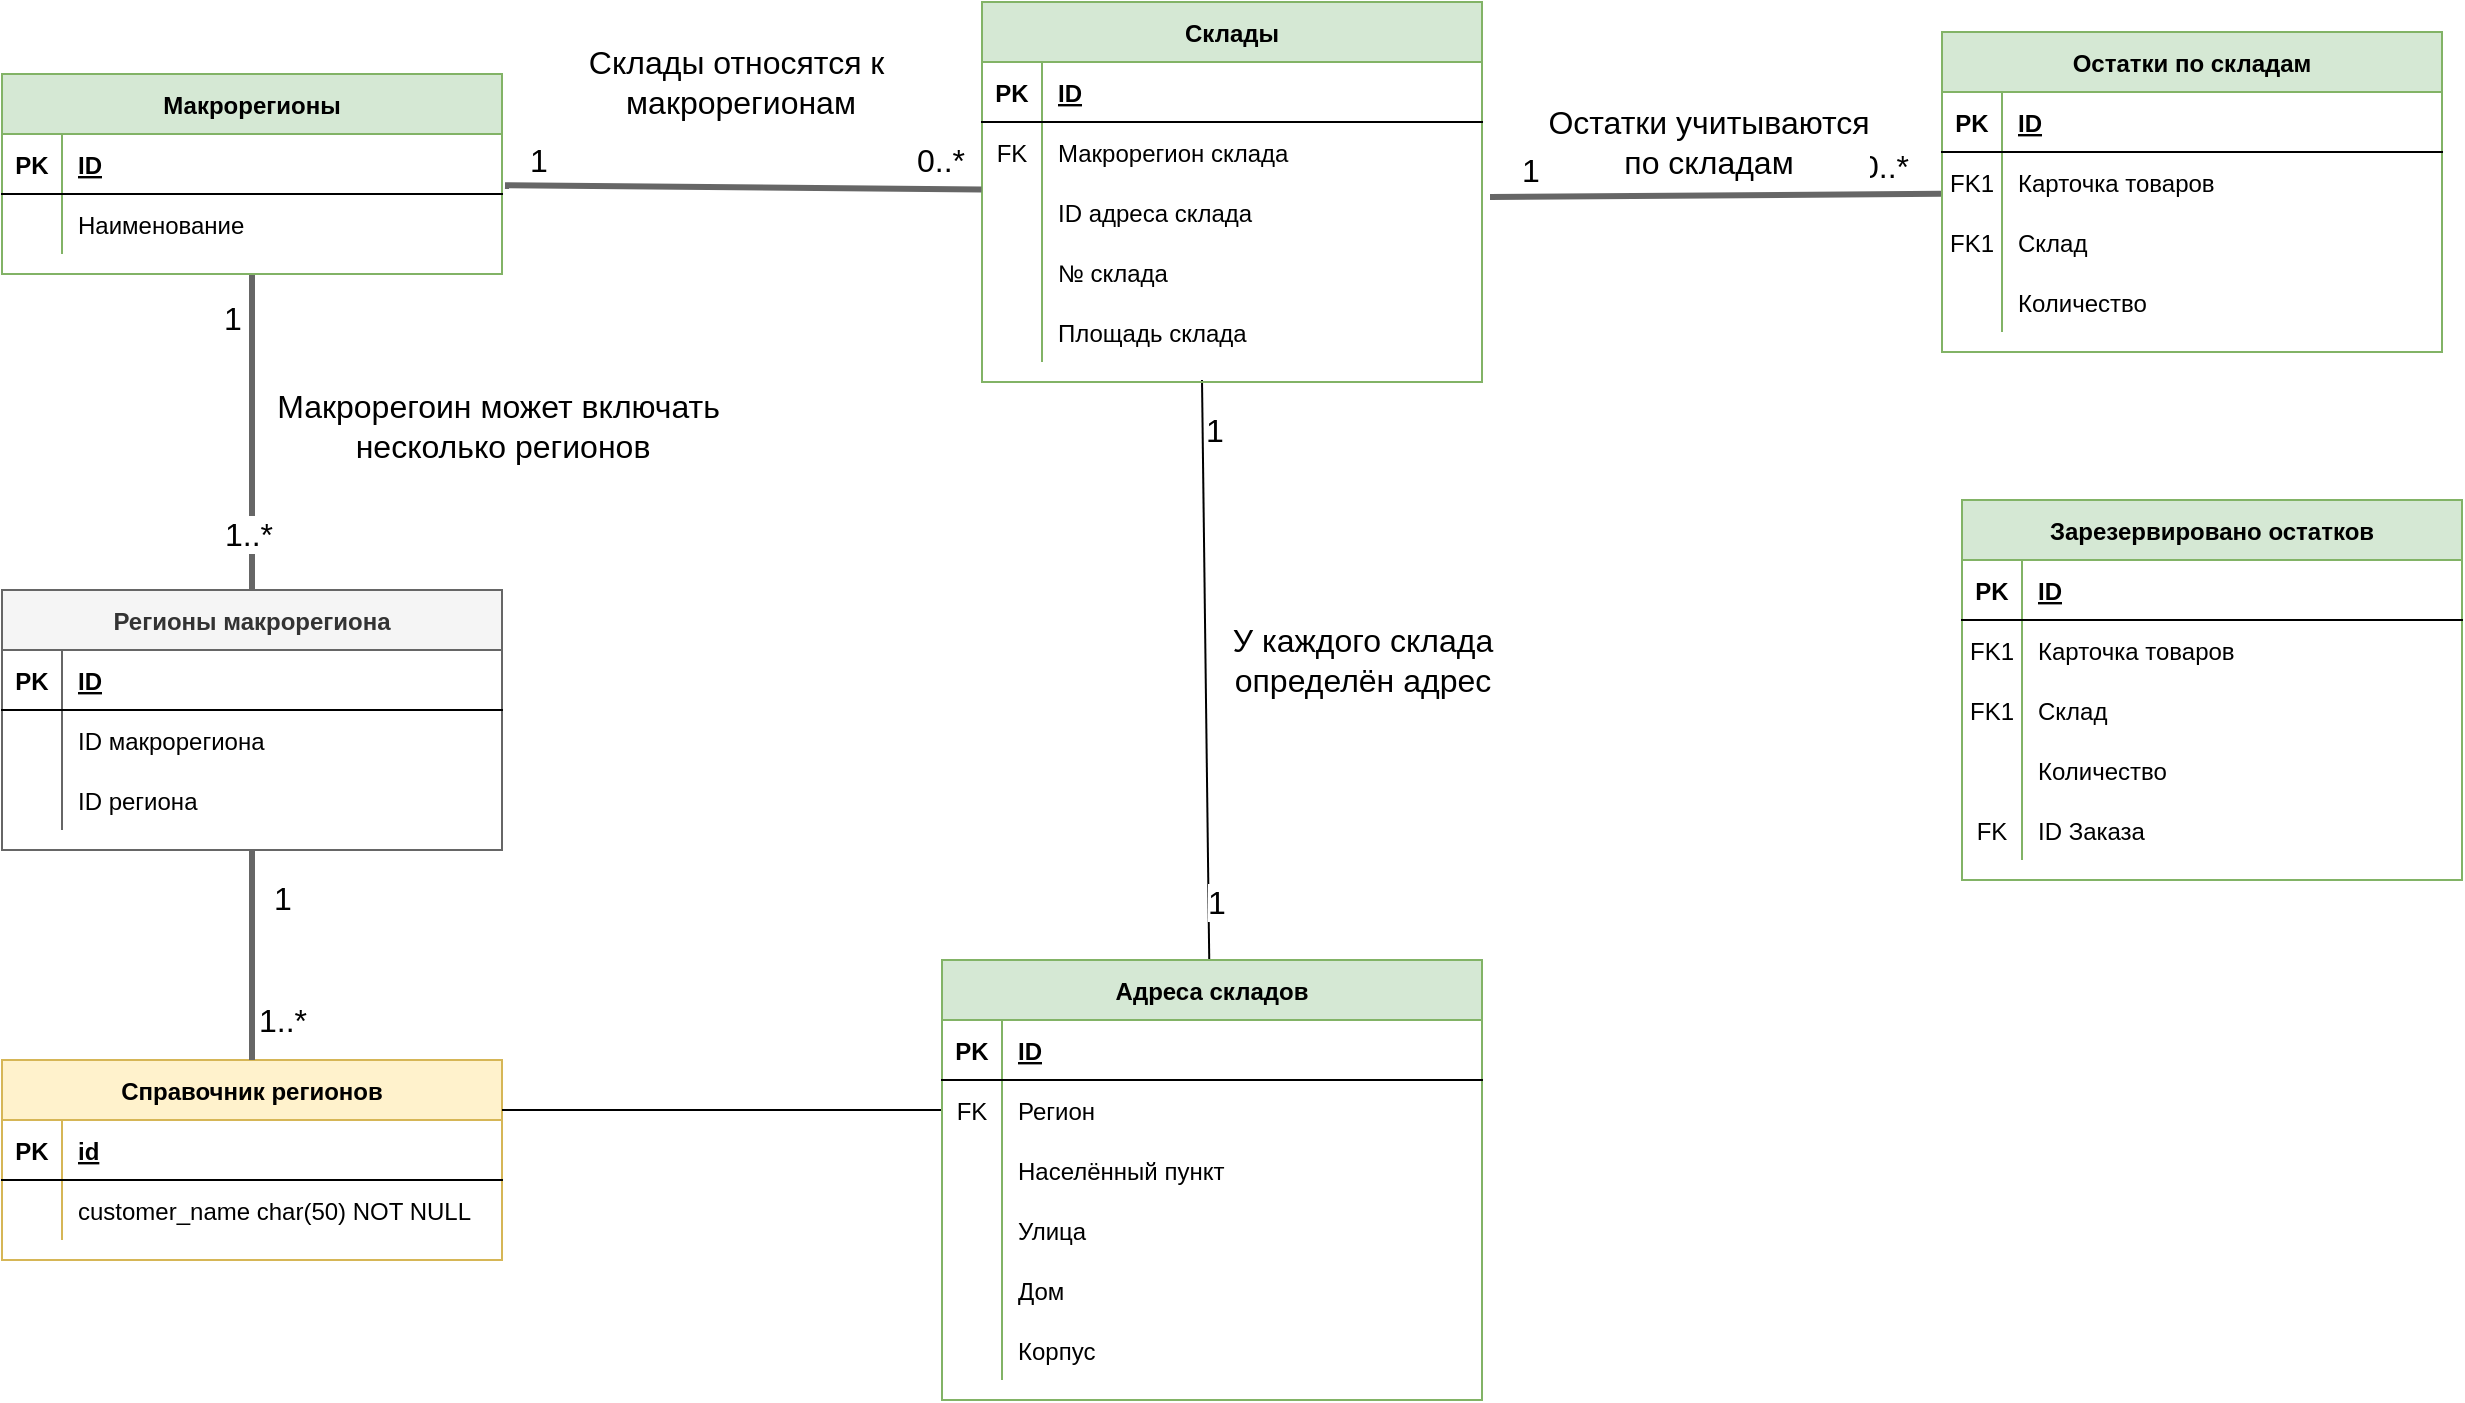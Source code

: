 <mxfile version="21.6.9" type="github">
  <diagram id="R2lEEEUBdFMjLlhIrx00" name="Page-1">
    <mxGraphModel dx="2284" dy="790" grid="1" gridSize="10" guides="1" tooltips="1" connect="1" arrows="1" fold="1" page="1" pageScale="1" pageWidth="850" pageHeight="1100" math="0" shadow="0" extFonts="Permanent Marker^https://fonts.googleapis.com/css?family=Permanent+Marker">
      <root>
        <mxCell id="0" />
        <mxCell id="1" parent="0" />
        <mxCell id="7PT09a917l3es9DR2nwb-45" style="rounded=0;orthogonalLoop=1;jettySize=auto;html=1;entryX=1.016;entryY=0.251;entryDx=0;entryDy=0;entryPerimeter=0;fillColor=#f5f5f5;strokeColor=#666666;strokeWidth=3;endArrow=none;endFill=0;" parent="1" source="C-vyLk0tnHw3VtMMgP7b-13" target="7PT09a917l3es9DR2nwb-29" edge="1">
          <mxGeometry relative="1" as="geometry" />
        </mxCell>
        <mxCell id="7PT09a917l3es9DR2nwb-49" value="1" style="edgeLabel;html=1;align=center;verticalAlign=middle;resizable=0;points=[];fontSize=16;" parent="7PT09a917l3es9DR2nwb-45" vertex="1" connectable="0">
          <mxGeometry x="0.661" y="1" relative="1" as="geometry">
            <mxPoint x="-19" y="-15" as="offset" />
          </mxGeometry>
        </mxCell>
        <mxCell id="7PT09a917l3es9DR2nwb-53" value="0..*" style="edgeLabel;html=1;align=center;verticalAlign=middle;resizable=0;points=[];fontSize=16;" parent="7PT09a917l3es9DR2nwb-45" vertex="1" connectable="0">
          <mxGeometry x="-0.697" y="-5" relative="1" as="geometry">
            <mxPoint x="5" y="-9" as="offset" />
          </mxGeometry>
        </mxCell>
        <mxCell id="7PT09a917l3es9DR2nwb-61" value="Остатки учитываются &lt;br style=&quot;font-size: 16px;&quot;&gt;по складам" style="edgeLabel;html=1;align=center;verticalAlign=middle;resizable=0;points=[];fontSize=16;" parent="7PT09a917l3es9DR2nwb-45" vertex="1" connectable="0">
          <mxGeometry x="0.272" y="-2" relative="1" as="geometry">
            <mxPoint x="26" y="-25" as="offset" />
          </mxGeometry>
        </mxCell>
        <mxCell id="C-vyLk0tnHw3VtMMgP7b-13" value="Остатки по складам" style="shape=table;startSize=30;container=1;collapsible=1;childLayout=tableLayout;fixedRows=1;rowLines=0;fontStyle=1;align=center;resizeLast=1;fillColor=#d5e8d4;strokeColor=#82b366;" parent="1" vertex="1">
          <mxGeometry x="610" y="316" width="250" height="160" as="geometry" />
        </mxCell>
        <mxCell id="C-vyLk0tnHw3VtMMgP7b-14" value="" style="shape=partialRectangle;collapsible=0;dropTarget=0;pointerEvents=0;fillColor=none;points=[[0,0.5],[1,0.5]];portConstraint=eastwest;top=0;left=0;right=0;bottom=1;" parent="C-vyLk0tnHw3VtMMgP7b-13" vertex="1">
          <mxGeometry y="30" width="250" height="30" as="geometry" />
        </mxCell>
        <mxCell id="C-vyLk0tnHw3VtMMgP7b-15" value="PK" style="shape=partialRectangle;overflow=hidden;connectable=0;fillColor=none;top=0;left=0;bottom=0;right=0;fontStyle=1;" parent="C-vyLk0tnHw3VtMMgP7b-14" vertex="1">
          <mxGeometry width="30" height="30" as="geometry">
            <mxRectangle width="30" height="30" as="alternateBounds" />
          </mxGeometry>
        </mxCell>
        <mxCell id="C-vyLk0tnHw3VtMMgP7b-16" value="ID" style="shape=partialRectangle;overflow=hidden;connectable=0;fillColor=none;top=0;left=0;bottom=0;right=0;align=left;spacingLeft=6;fontStyle=5;" parent="C-vyLk0tnHw3VtMMgP7b-14" vertex="1">
          <mxGeometry x="30" width="220" height="30" as="geometry">
            <mxRectangle width="220" height="30" as="alternateBounds" />
          </mxGeometry>
        </mxCell>
        <mxCell id="7PT09a917l3es9DR2nwb-46" value="" style="shape=partialRectangle;collapsible=0;dropTarget=0;pointerEvents=0;fillColor=none;points=[[0,0.5],[1,0.5]];portConstraint=eastwest;top=0;left=0;right=0;bottom=0;" parent="C-vyLk0tnHw3VtMMgP7b-13" vertex="1">
          <mxGeometry y="60" width="250" height="30" as="geometry" />
        </mxCell>
        <mxCell id="7PT09a917l3es9DR2nwb-47" value="FK1" style="shape=partialRectangle;overflow=hidden;connectable=0;fillColor=none;top=0;left=0;bottom=0;right=0;" parent="7PT09a917l3es9DR2nwb-46" vertex="1">
          <mxGeometry width="30" height="30" as="geometry">
            <mxRectangle width="30" height="30" as="alternateBounds" />
          </mxGeometry>
        </mxCell>
        <mxCell id="7PT09a917l3es9DR2nwb-48" value="Карточка товаров" style="shape=partialRectangle;overflow=hidden;connectable=0;fillColor=none;top=0;left=0;bottom=0;right=0;align=left;spacingLeft=6;" parent="7PT09a917l3es9DR2nwb-46" vertex="1">
          <mxGeometry x="30" width="220" height="30" as="geometry">
            <mxRectangle width="220" height="30" as="alternateBounds" />
          </mxGeometry>
        </mxCell>
        <mxCell id="C-vyLk0tnHw3VtMMgP7b-17" value="" style="shape=partialRectangle;collapsible=0;dropTarget=0;pointerEvents=0;fillColor=none;points=[[0,0.5],[1,0.5]];portConstraint=eastwest;top=0;left=0;right=0;bottom=0;" parent="C-vyLk0tnHw3VtMMgP7b-13" vertex="1">
          <mxGeometry y="90" width="250" height="30" as="geometry" />
        </mxCell>
        <mxCell id="C-vyLk0tnHw3VtMMgP7b-18" value="FK1" style="shape=partialRectangle;overflow=hidden;connectable=0;fillColor=none;top=0;left=0;bottom=0;right=0;" parent="C-vyLk0tnHw3VtMMgP7b-17" vertex="1">
          <mxGeometry width="30" height="30" as="geometry">
            <mxRectangle width="30" height="30" as="alternateBounds" />
          </mxGeometry>
        </mxCell>
        <mxCell id="C-vyLk0tnHw3VtMMgP7b-19" value="Склад" style="shape=partialRectangle;overflow=hidden;connectable=0;fillColor=none;top=0;left=0;bottom=0;right=0;align=left;spacingLeft=6;" parent="C-vyLk0tnHw3VtMMgP7b-17" vertex="1">
          <mxGeometry x="30" width="220" height="30" as="geometry">
            <mxRectangle width="220" height="30" as="alternateBounds" />
          </mxGeometry>
        </mxCell>
        <mxCell id="7PT09a917l3es9DR2nwb-22" value="" style="shape=partialRectangle;collapsible=0;dropTarget=0;pointerEvents=0;fillColor=none;points=[[0,0.5],[1,0.5]];portConstraint=eastwest;top=0;left=0;right=0;bottom=0;" parent="C-vyLk0tnHw3VtMMgP7b-13" vertex="1">
          <mxGeometry y="120" width="250" height="30" as="geometry" />
        </mxCell>
        <mxCell id="7PT09a917l3es9DR2nwb-23" value="" style="shape=partialRectangle;overflow=hidden;connectable=0;fillColor=none;top=0;left=0;bottom=0;right=0;" parent="7PT09a917l3es9DR2nwb-22" vertex="1">
          <mxGeometry width="30" height="30" as="geometry">
            <mxRectangle width="30" height="30" as="alternateBounds" />
          </mxGeometry>
        </mxCell>
        <mxCell id="7PT09a917l3es9DR2nwb-24" value="Количество" style="shape=partialRectangle;overflow=hidden;connectable=0;fillColor=none;top=0;left=0;bottom=0;right=0;align=left;spacingLeft=6;" parent="7PT09a917l3es9DR2nwb-22" vertex="1">
          <mxGeometry x="30" width="220" height="30" as="geometry">
            <mxRectangle width="220" height="30" as="alternateBounds" />
          </mxGeometry>
        </mxCell>
        <mxCell id="7PT09a917l3es9DR2nwb-60" style="rounded=0;orthogonalLoop=1;jettySize=auto;html=1;entryX=0.5;entryY=0;entryDx=0;entryDy=0;fillColor=#f5f5f5;strokeColor=#666666;strokeWidth=3;endArrow=none;endFill=0;" parent="1" source="7PT09a917l3es9DR2nwb-1" target="7PT09a917l3es9DR2nwb-15" edge="1">
          <mxGeometry relative="1" as="geometry" />
        </mxCell>
        <mxCell id="7PT09a917l3es9DR2nwb-64" value="1..*" style="edgeLabel;html=1;align=center;verticalAlign=middle;resizable=0;points=[];fontSize=16;" parent="7PT09a917l3es9DR2nwb-60" vertex="1" connectable="0">
          <mxGeometry x="0.831" y="-2" relative="1" as="geometry">
            <mxPoint y="-15" as="offset" />
          </mxGeometry>
        </mxCell>
        <mxCell id="7PT09a917l3es9DR2nwb-65" value="Макрорегоин может включать&amp;nbsp;&lt;br style=&quot;font-size: 16px;&quot;&gt;несколько регионов" style="edgeLabel;html=1;align=center;verticalAlign=middle;resizable=0;points=[];fontSize=16;" parent="7PT09a917l3es9DR2nwb-60" vertex="1" connectable="0">
          <mxGeometry x="0.105" y="-4" relative="1" as="geometry">
            <mxPoint x="129" y="-12" as="offset" />
          </mxGeometry>
        </mxCell>
        <mxCell id="7PT09a917l3es9DR2nwb-66" value="1" style="edgeLabel;html=1;align=center;verticalAlign=middle;resizable=0;points=[];fontSize=16;" parent="7PT09a917l3es9DR2nwb-60" vertex="1" connectable="0">
          <mxGeometry x="-0.693" y="1" relative="1" as="geometry">
            <mxPoint x="-11" y="-3" as="offset" />
          </mxGeometry>
        </mxCell>
        <mxCell id="7PT09a917l3es9DR2nwb-1" value="Макрорегионы" style="shape=table;startSize=30;container=1;collapsible=1;childLayout=tableLayout;fixedRows=1;rowLines=0;fontStyle=1;align=center;resizeLast=1;fillColor=#d5e8d4;strokeColor=#82b366;" parent="1" vertex="1">
          <mxGeometry x="-360" y="337" width="250" height="100" as="geometry" />
        </mxCell>
        <mxCell id="7PT09a917l3es9DR2nwb-2" value="" style="shape=partialRectangle;collapsible=0;dropTarget=0;pointerEvents=0;fillColor=none;points=[[0,0.5],[1,0.5]];portConstraint=eastwest;top=0;left=0;right=0;bottom=1;" parent="7PT09a917l3es9DR2nwb-1" vertex="1">
          <mxGeometry y="30" width="250" height="30" as="geometry" />
        </mxCell>
        <mxCell id="7PT09a917l3es9DR2nwb-3" value="PK" style="shape=partialRectangle;overflow=hidden;connectable=0;fillColor=none;top=0;left=0;bottom=0;right=0;fontStyle=1;" parent="7PT09a917l3es9DR2nwb-2" vertex="1">
          <mxGeometry width="30" height="30" as="geometry">
            <mxRectangle width="30" height="30" as="alternateBounds" />
          </mxGeometry>
        </mxCell>
        <mxCell id="7PT09a917l3es9DR2nwb-4" value="ID" style="shape=partialRectangle;overflow=hidden;connectable=0;fillColor=none;top=0;left=0;bottom=0;right=0;align=left;spacingLeft=6;fontStyle=5;" parent="7PT09a917l3es9DR2nwb-2" vertex="1">
          <mxGeometry x="30" width="220" height="30" as="geometry">
            <mxRectangle width="220" height="30" as="alternateBounds" />
          </mxGeometry>
        </mxCell>
        <mxCell id="7PT09a917l3es9DR2nwb-5" value="" style="shape=partialRectangle;collapsible=0;dropTarget=0;pointerEvents=0;fillColor=none;points=[[0,0.5],[1,0.5]];portConstraint=eastwest;top=0;left=0;right=0;bottom=0;" parent="7PT09a917l3es9DR2nwb-1" vertex="1">
          <mxGeometry y="60" width="250" height="30" as="geometry" />
        </mxCell>
        <mxCell id="7PT09a917l3es9DR2nwb-6" value="" style="shape=partialRectangle;overflow=hidden;connectable=0;fillColor=none;top=0;left=0;bottom=0;right=0;" parent="7PT09a917l3es9DR2nwb-5" vertex="1">
          <mxGeometry width="30" height="30" as="geometry">
            <mxRectangle width="30" height="30" as="alternateBounds" />
          </mxGeometry>
        </mxCell>
        <mxCell id="7PT09a917l3es9DR2nwb-7" value="Наименование" style="shape=partialRectangle;overflow=hidden;connectable=0;fillColor=none;top=0;left=0;bottom=0;right=0;align=left;spacingLeft=6;" parent="7PT09a917l3es9DR2nwb-5" vertex="1">
          <mxGeometry x="30" width="220" height="30" as="geometry">
            <mxRectangle width="220" height="30" as="alternateBounds" />
          </mxGeometry>
        </mxCell>
        <mxCell id="7PT09a917l3es9DR2nwb-8" value="Справочник регионов" style="shape=table;startSize=30;container=1;collapsible=1;childLayout=tableLayout;fixedRows=1;rowLines=0;fontStyle=1;align=center;resizeLast=1;fillColor=#fff2cc;strokeColor=#d6b656;" parent="1" vertex="1">
          <mxGeometry x="-360" y="830" width="250" height="100" as="geometry" />
        </mxCell>
        <mxCell id="7PT09a917l3es9DR2nwb-9" value="" style="shape=partialRectangle;collapsible=0;dropTarget=0;pointerEvents=0;fillColor=none;points=[[0,0.5],[1,0.5]];portConstraint=eastwest;top=0;left=0;right=0;bottom=1;" parent="7PT09a917l3es9DR2nwb-8" vertex="1">
          <mxGeometry y="30" width="250" height="30" as="geometry" />
        </mxCell>
        <mxCell id="7PT09a917l3es9DR2nwb-10" value="PK" style="shape=partialRectangle;overflow=hidden;connectable=0;fillColor=none;top=0;left=0;bottom=0;right=0;fontStyle=1;" parent="7PT09a917l3es9DR2nwb-9" vertex="1">
          <mxGeometry width="30" height="30" as="geometry">
            <mxRectangle width="30" height="30" as="alternateBounds" />
          </mxGeometry>
        </mxCell>
        <mxCell id="7PT09a917l3es9DR2nwb-11" value="id" style="shape=partialRectangle;overflow=hidden;connectable=0;fillColor=none;top=0;left=0;bottom=0;right=0;align=left;spacingLeft=6;fontStyle=5;" parent="7PT09a917l3es9DR2nwb-9" vertex="1">
          <mxGeometry x="30" width="220" height="30" as="geometry">
            <mxRectangle width="220" height="30" as="alternateBounds" />
          </mxGeometry>
        </mxCell>
        <mxCell id="7PT09a917l3es9DR2nwb-12" value="" style="shape=partialRectangle;collapsible=0;dropTarget=0;pointerEvents=0;fillColor=none;points=[[0,0.5],[1,0.5]];portConstraint=eastwest;top=0;left=0;right=0;bottom=0;" parent="7PT09a917l3es9DR2nwb-8" vertex="1">
          <mxGeometry y="60" width="250" height="30" as="geometry" />
        </mxCell>
        <mxCell id="7PT09a917l3es9DR2nwb-13" value="" style="shape=partialRectangle;overflow=hidden;connectable=0;fillColor=none;top=0;left=0;bottom=0;right=0;" parent="7PT09a917l3es9DR2nwb-12" vertex="1">
          <mxGeometry width="30" height="30" as="geometry">
            <mxRectangle width="30" height="30" as="alternateBounds" />
          </mxGeometry>
        </mxCell>
        <mxCell id="7PT09a917l3es9DR2nwb-14" value="customer_name char(50) NOT NULL" style="shape=partialRectangle;overflow=hidden;connectable=0;fillColor=none;top=0;left=0;bottom=0;right=0;align=left;spacingLeft=6;" parent="7PT09a917l3es9DR2nwb-12" vertex="1">
          <mxGeometry x="30" width="220" height="30" as="geometry">
            <mxRectangle width="220" height="30" as="alternateBounds" />
          </mxGeometry>
        </mxCell>
        <mxCell id="7PT09a917l3es9DR2nwb-57" style="edgeStyle=orthogonalEdgeStyle;rounded=0;orthogonalLoop=1;jettySize=auto;html=1;endArrow=none;endFill=0;fillColor=#f5f5f5;strokeColor=#666666;strokeWidth=3;" parent="1" source="7PT09a917l3es9DR2nwb-15" target="7PT09a917l3es9DR2nwb-8" edge="1">
          <mxGeometry relative="1" as="geometry" />
        </mxCell>
        <mxCell id="7PT09a917l3es9DR2nwb-58" value="1" style="edgeLabel;html=1;align=center;verticalAlign=middle;resizable=0;points=[];fontSize=16;" parent="7PT09a917l3es9DR2nwb-57" vertex="1" connectable="0">
          <mxGeometry x="-0.611" y="-1" relative="1" as="geometry">
            <mxPoint x="16" y="3" as="offset" />
          </mxGeometry>
        </mxCell>
        <mxCell id="7PT09a917l3es9DR2nwb-59" value="1..*" style="edgeLabel;html=1;align=center;verticalAlign=middle;resizable=0;points=[];fontSize=16;" parent="7PT09a917l3es9DR2nwb-57" vertex="1" connectable="0">
          <mxGeometry x="0.499" y="-1" relative="1" as="geometry">
            <mxPoint x="16" y="6" as="offset" />
          </mxGeometry>
        </mxCell>
        <mxCell id="7PT09a917l3es9DR2nwb-15" value="Регионы макрорегиона" style="shape=table;startSize=30;container=1;collapsible=1;childLayout=tableLayout;fixedRows=1;rowLines=0;fontStyle=1;align=center;resizeLast=1;fillColor=#f5f5f5;strokeColor=#666666;fontColor=#333333;" parent="1" vertex="1">
          <mxGeometry x="-360" y="595" width="250" height="130" as="geometry" />
        </mxCell>
        <mxCell id="7PT09a917l3es9DR2nwb-16" value="" style="shape=partialRectangle;collapsible=0;dropTarget=0;pointerEvents=0;fillColor=none;points=[[0,0.5],[1,0.5]];portConstraint=eastwest;top=0;left=0;right=0;bottom=1;" parent="7PT09a917l3es9DR2nwb-15" vertex="1">
          <mxGeometry y="30" width="250" height="30" as="geometry" />
        </mxCell>
        <mxCell id="7PT09a917l3es9DR2nwb-17" value="PK" style="shape=partialRectangle;overflow=hidden;connectable=0;fillColor=none;top=0;left=0;bottom=0;right=0;fontStyle=1;" parent="7PT09a917l3es9DR2nwb-16" vertex="1">
          <mxGeometry width="30" height="30" as="geometry">
            <mxRectangle width="30" height="30" as="alternateBounds" />
          </mxGeometry>
        </mxCell>
        <mxCell id="7PT09a917l3es9DR2nwb-18" value="ID" style="shape=partialRectangle;overflow=hidden;connectable=0;fillColor=none;top=0;left=0;bottom=0;right=0;align=left;spacingLeft=6;fontStyle=5;" parent="7PT09a917l3es9DR2nwb-16" vertex="1">
          <mxGeometry x="30" width="220" height="30" as="geometry">
            <mxRectangle width="220" height="30" as="alternateBounds" />
          </mxGeometry>
        </mxCell>
        <mxCell id="7PT09a917l3es9DR2nwb-19" value="" style="shape=partialRectangle;collapsible=0;dropTarget=0;pointerEvents=0;fillColor=none;points=[[0,0.5],[1,0.5]];portConstraint=eastwest;top=0;left=0;right=0;bottom=0;" parent="7PT09a917l3es9DR2nwb-15" vertex="1">
          <mxGeometry y="60" width="250" height="30" as="geometry" />
        </mxCell>
        <mxCell id="7PT09a917l3es9DR2nwb-20" value="" style="shape=partialRectangle;overflow=hidden;connectable=0;fillColor=none;top=0;left=0;bottom=0;right=0;" parent="7PT09a917l3es9DR2nwb-19" vertex="1">
          <mxGeometry width="30" height="30" as="geometry">
            <mxRectangle width="30" height="30" as="alternateBounds" />
          </mxGeometry>
        </mxCell>
        <mxCell id="7PT09a917l3es9DR2nwb-21" value="ID макрорегиона" style="shape=partialRectangle;overflow=hidden;connectable=0;fillColor=none;top=0;left=0;bottom=0;right=0;align=left;spacingLeft=6;" parent="7PT09a917l3es9DR2nwb-19" vertex="1">
          <mxGeometry x="30" width="220" height="30" as="geometry">
            <mxRectangle width="220" height="30" as="alternateBounds" />
          </mxGeometry>
        </mxCell>
        <mxCell id="7PT09a917l3es9DR2nwb-54" value="" style="shape=partialRectangle;collapsible=0;dropTarget=0;pointerEvents=0;fillColor=none;points=[[0,0.5],[1,0.5]];portConstraint=eastwest;top=0;left=0;right=0;bottom=0;" parent="7PT09a917l3es9DR2nwb-15" vertex="1">
          <mxGeometry y="90" width="250" height="30" as="geometry" />
        </mxCell>
        <mxCell id="7PT09a917l3es9DR2nwb-55" value="" style="shape=partialRectangle;overflow=hidden;connectable=0;fillColor=none;top=0;left=0;bottom=0;right=0;" parent="7PT09a917l3es9DR2nwb-54" vertex="1">
          <mxGeometry width="30" height="30" as="geometry">
            <mxRectangle width="30" height="30" as="alternateBounds" />
          </mxGeometry>
        </mxCell>
        <mxCell id="7PT09a917l3es9DR2nwb-56" value="ID региона" style="shape=partialRectangle;overflow=hidden;connectable=0;fillColor=none;top=0;left=0;bottom=0;right=0;align=left;spacingLeft=6;" parent="7PT09a917l3es9DR2nwb-54" vertex="1">
          <mxGeometry x="30" width="220" height="30" as="geometry">
            <mxRectangle width="220" height="30" as="alternateBounds" />
          </mxGeometry>
        </mxCell>
        <mxCell id="mZ2vE1Rqe1lcJJCnsd-1-25" style="rounded=0;orthogonalLoop=1;jettySize=auto;html=1;startArrow=none;startFill=0;endArrow=none;endFill=0;" parent="1" target="mZ2vE1Rqe1lcJJCnsd-1-1" edge="1">
          <mxGeometry relative="1" as="geometry">
            <mxPoint x="240" y="490" as="sourcePoint" />
          </mxGeometry>
        </mxCell>
        <mxCell id="mZ2vE1Rqe1lcJJCnsd-1-27" value="&lt;font style=&quot;font-size: 16px;&quot;&gt;У каждого склада &lt;br&gt;определён адрес&lt;/font&gt;" style="edgeLabel;html=1;align=center;verticalAlign=middle;resizable=0;points=[];" parent="mZ2vE1Rqe1lcJJCnsd-1-25" vertex="1" connectable="0">
          <mxGeometry x="-0.089" y="2" relative="1" as="geometry">
            <mxPoint x="76" y="8" as="offset" />
          </mxGeometry>
        </mxCell>
        <mxCell id="mZ2vE1Rqe1lcJJCnsd-1-28" value="1" style="edgeLabel;html=1;align=center;verticalAlign=middle;resizable=0;points=[];fontSize=16;" parent="mZ2vE1Rqe1lcJJCnsd-1-25" vertex="1" connectable="0">
          <mxGeometry x="0.8" y="2" relative="1" as="geometry">
            <mxPoint x="1" as="offset" />
          </mxGeometry>
        </mxCell>
        <mxCell id="mZ2vE1Rqe1lcJJCnsd-1-29" value="1" style="edgeLabel;html=1;align=center;verticalAlign=middle;resizable=0;points=[];fontSize=16;" parent="mZ2vE1Rqe1lcJJCnsd-1-25" vertex="1" connectable="0">
          <mxGeometry x="-0.828" relative="1" as="geometry">
            <mxPoint x="5" as="offset" />
          </mxGeometry>
        </mxCell>
        <mxCell id="7PT09a917l3es9DR2nwb-25" value="Склады" style="shape=table;startSize=30;container=1;collapsible=1;childLayout=tableLayout;fixedRows=1;rowLines=0;fontStyle=1;align=center;resizeLast=1;fillColor=#d5e8d4;strokeColor=#82b366;" parent="1" vertex="1">
          <mxGeometry x="130" y="301" width="250" height="190" as="geometry" />
        </mxCell>
        <mxCell id="7PT09a917l3es9DR2nwb-26" value="" style="shape=partialRectangle;collapsible=0;dropTarget=0;pointerEvents=0;fillColor=none;points=[[0,0.5],[1,0.5]];portConstraint=eastwest;top=0;left=0;right=0;bottom=1;" parent="7PT09a917l3es9DR2nwb-25" vertex="1">
          <mxGeometry y="30" width="250" height="30" as="geometry" />
        </mxCell>
        <mxCell id="7PT09a917l3es9DR2nwb-27" value="PK" style="shape=partialRectangle;overflow=hidden;connectable=0;fillColor=none;top=0;left=0;bottom=0;right=0;fontStyle=1;" parent="7PT09a917l3es9DR2nwb-26" vertex="1">
          <mxGeometry width="30" height="30" as="geometry">
            <mxRectangle width="30" height="30" as="alternateBounds" />
          </mxGeometry>
        </mxCell>
        <mxCell id="7PT09a917l3es9DR2nwb-28" value="ID" style="shape=partialRectangle;overflow=hidden;connectable=0;fillColor=none;top=0;left=0;bottom=0;right=0;align=left;spacingLeft=6;fontStyle=5;" parent="7PT09a917l3es9DR2nwb-26" vertex="1">
          <mxGeometry x="30" width="220" height="30" as="geometry">
            <mxRectangle width="220" height="30" as="alternateBounds" />
          </mxGeometry>
        </mxCell>
        <mxCell id="7PT09a917l3es9DR2nwb-38" value="" style="shape=partialRectangle;collapsible=0;dropTarget=0;pointerEvents=0;fillColor=none;points=[[0,0.5],[1,0.5]];portConstraint=eastwest;top=0;left=0;right=0;bottom=0;" parent="7PT09a917l3es9DR2nwb-25" vertex="1">
          <mxGeometry y="60" width="250" height="30" as="geometry" />
        </mxCell>
        <mxCell id="7PT09a917l3es9DR2nwb-39" value="FK" style="shape=partialRectangle;overflow=hidden;connectable=0;fillColor=none;top=0;left=0;bottom=0;right=0;" parent="7PT09a917l3es9DR2nwb-38" vertex="1">
          <mxGeometry width="30" height="30" as="geometry">
            <mxRectangle width="30" height="30" as="alternateBounds" />
          </mxGeometry>
        </mxCell>
        <mxCell id="7PT09a917l3es9DR2nwb-40" value="Макрорегион склада" style="shape=partialRectangle;overflow=hidden;connectable=0;fillColor=none;top=0;left=0;bottom=0;right=0;align=left;spacingLeft=6;" parent="7PT09a917l3es9DR2nwb-38" vertex="1">
          <mxGeometry x="30" width="220" height="30" as="geometry">
            <mxRectangle width="220" height="30" as="alternateBounds" />
          </mxGeometry>
        </mxCell>
        <mxCell id="7PT09a917l3es9DR2nwb-29" value="" style="shape=partialRectangle;collapsible=0;dropTarget=0;pointerEvents=0;fillColor=none;points=[[0,0.5],[1,0.5]];portConstraint=eastwest;top=0;left=0;right=0;bottom=0;" parent="7PT09a917l3es9DR2nwb-25" vertex="1">
          <mxGeometry y="90" width="250" height="30" as="geometry" />
        </mxCell>
        <mxCell id="7PT09a917l3es9DR2nwb-30" value="" style="shape=partialRectangle;overflow=hidden;connectable=0;fillColor=none;top=0;left=0;bottom=0;right=0;" parent="7PT09a917l3es9DR2nwb-29" vertex="1">
          <mxGeometry width="30" height="30" as="geometry">
            <mxRectangle width="30" height="30" as="alternateBounds" />
          </mxGeometry>
        </mxCell>
        <mxCell id="7PT09a917l3es9DR2nwb-31" value="ID адреса склада" style="shape=partialRectangle;overflow=hidden;connectable=0;fillColor=none;top=0;left=0;bottom=0;right=0;align=left;spacingLeft=6;" parent="7PT09a917l3es9DR2nwb-29" vertex="1">
          <mxGeometry x="30" width="220" height="30" as="geometry">
            <mxRectangle width="220" height="30" as="alternateBounds" />
          </mxGeometry>
        </mxCell>
        <mxCell id="7PT09a917l3es9DR2nwb-32" value="" style="shape=partialRectangle;collapsible=0;dropTarget=0;pointerEvents=0;fillColor=none;points=[[0,0.5],[1,0.5]];portConstraint=eastwest;top=0;left=0;right=0;bottom=0;" parent="7PT09a917l3es9DR2nwb-25" vertex="1">
          <mxGeometry y="120" width="250" height="30" as="geometry" />
        </mxCell>
        <mxCell id="7PT09a917l3es9DR2nwb-33" value="" style="shape=partialRectangle;overflow=hidden;connectable=0;fillColor=none;top=0;left=0;bottom=0;right=0;" parent="7PT09a917l3es9DR2nwb-32" vertex="1">
          <mxGeometry width="30" height="30" as="geometry">
            <mxRectangle width="30" height="30" as="alternateBounds" />
          </mxGeometry>
        </mxCell>
        <mxCell id="7PT09a917l3es9DR2nwb-34" value="№ склада" style="shape=partialRectangle;overflow=hidden;connectable=0;fillColor=none;top=0;left=0;bottom=0;right=0;align=left;spacingLeft=6;" parent="7PT09a917l3es9DR2nwb-32" vertex="1">
          <mxGeometry x="30" width="220" height="30" as="geometry">
            <mxRectangle width="220" height="30" as="alternateBounds" />
          </mxGeometry>
        </mxCell>
        <mxCell id="7PT09a917l3es9DR2nwb-35" value="" style="shape=partialRectangle;collapsible=0;dropTarget=0;pointerEvents=0;fillColor=none;points=[[0,0.5],[1,0.5]];portConstraint=eastwest;top=0;left=0;right=0;bottom=0;" parent="7PT09a917l3es9DR2nwb-25" vertex="1">
          <mxGeometry y="150" width="250" height="30" as="geometry" />
        </mxCell>
        <mxCell id="7PT09a917l3es9DR2nwb-36" value="" style="shape=partialRectangle;overflow=hidden;connectable=0;fillColor=none;top=0;left=0;bottom=0;right=0;" parent="7PT09a917l3es9DR2nwb-35" vertex="1">
          <mxGeometry width="30" height="30" as="geometry">
            <mxRectangle width="30" height="30" as="alternateBounds" />
          </mxGeometry>
        </mxCell>
        <mxCell id="7PT09a917l3es9DR2nwb-37" value="Площадь склада" style="shape=partialRectangle;overflow=hidden;connectable=0;fillColor=none;top=0;left=0;bottom=0;right=0;align=left;spacingLeft=6;" parent="7PT09a917l3es9DR2nwb-35" vertex="1">
          <mxGeometry x="30" width="220" height="30" as="geometry">
            <mxRectangle width="220" height="30" as="alternateBounds" />
          </mxGeometry>
        </mxCell>
        <mxCell id="7PT09a917l3es9DR2nwb-41" style="rounded=0;orthogonalLoop=1;jettySize=auto;html=1;entryX=1.006;entryY=0.854;entryDx=0;entryDy=0;exitX=-0.001;exitY=0.124;exitDx=0;exitDy=0;fillColor=#f5f5f5;strokeColor=#666666;endArrow=none;endFill=0;strokeWidth=3;exitPerimeter=0;entryPerimeter=0;" parent="1" source="7PT09a917l3es9DR2nwb-29" target="7PT09a917l3es9DR2nwb-2" edge="1">
          <mxGeometry relative="1" as="geometry" />
        </mxCell>
        <mxCell id="7PT09a917l3es9DR2nwb-42" value="1" style="edgeLabel;html=1;align=center;verticalAlign=middle;resizable=0;points=[];fontSize=16;" parent="7PT09a917l3es9DR2nwb-41" vertex="1" connectable="0">
          <mxGeometry x="0.84" y="1" relative="1" as="geometry">
            <mxPoint x="-3" y="-14" as="offset" />
          </mxGeometry>
        </mxCell>
        <mxCell id="7PT09a917l3es9DR2nwb-43" value="0..*" style="edgeLabel;html=1;align=center;verticalAlign=middle;resizable=0;points=[];fontSize=16;" parent="7PT09a917l3es9DR2nwb-41" vertex="1" connectable="0">
          <mxGeometry x="-0.873" relative="1" as="geometry">
            <mxPoint x="-6" y="-15" as="offset" />
          </mxGeometry>
        </mxCell>
        <mxCell id="7PT09a917l3es9DR2nwb-62" value="Склады относятся к&amp;nbsp;&lt;br style=&quot;font-size: 16px;&quot;&gt;макрорегионам" style="edgeLabel;html=1;align=center;verticalAlign=middle;resizable=0;points=[];fontSize=16;" parent="7PT09a917l3es9DR2nwb-41" vertex="1" connectable="0">
          <mxGeometry x="0.061" y="3" relative="1" as="geometry">
            <mxPoint x="6" y="-56" as="offset" />
          </mxGeometry>
        </mxCell>
        <mxCell id="ywNT0d02Ujouu5Za1sBk-1" value="Зарезервировано остатков" style="shape=table;startSize=30;container=1;collapsible=1;childLayout=tableLayout;fixedRows=1;rowLines=0;fontStyle=1;align=center;resizeLast=1;fillColor=#d5e8d4;strokeColor=#82b366;" parent="1" vertex="1">
          <mxGeometry x="620" y="550" width="250" height="190" as="geometry" />
        </mxCell>
        <mxCell id="ywNT0d02Ujouu5Za1sBk-2" value="" style="shape=partialRectangle;collapsible=0;dropTarget=0;pointerEvents=0;fillColor=none;points=[[0,0.5],[1,0.5]];portConstraint=eastwest;top=0;left=0;right=0;bottom=1;" parent="ywNT0d02Ujouu5Za1sBk-1" vertex="1">
          <mxGeometry y="30" width="250" height="30" as="geometry" />
        </mxCell>
        <mxCell id="ywNT0d02Ujouu5Za1sBk-3" value="PK" style="shape=partialRectangle;overflow=hidden;connectable=0;fillColor=none;top=0;left=0;bottom=0;right=0;fontStyle=1;" parent="ywNT0d02Ujouu5Za1sBk-2" vertex="1">
          <mxGeometry width="30" height="30" as="geometry">
            <mxRectangle width="30" height="30" as="alternateBounds" />
          </mxGeometry>
        </mxCell>
        <mxCell id="ywNT0d02Ujouu5Za1sBk-4" value="ID" style="shape=partialRectangle;overflow=hidden;connectable=0;fillColor=none;top=0;left=0;bottom=0;right=0;align=left;spacingLeft=6;fontStyle=5;" parent="ywNT0d02Ujouu5Za1sBk-2" vertex="1">
          <mxGeometry x="30" width="220" height="30" as="geometry">
            <mxRectangle width="220" height="30" as="alternateBounds" />
          </mxGeometry>
        </mxCell>
        <mxCell id="ywNT0d02Ujouu5Za1sBk-5" value="" style="shape=partialRectangle;collapsible=0;dropTarget=0;pointerEvents=0;fillColor=none;points=[[0,0.5],[1,0.5]];portConstraint=eastwest;top=0;left=0;right=0;bottom=0;" parent="ywNT0d02Ujouu5Za1sBk-1" vertex="1">
          <mxGeometry y="60" width="250" height="30" as="geometry" />
        </mxCell>
        <mxCell id="ywNT0d02Ujouu5Za1sBk-6" value="FK1" style="shape=partialRectangle;overflow=hidden;connectable=0;fillColor=none;top=0;left=0;bottom=0;right=0;" parent="ywNT0d02Ujouu5Za1sBk-5" vertex="1">
          <mxGeometry width="30" height="30" as="geometry">
            <mxRectangle width="30" height="30" as="alternateBounds" />
          </mxGeometry>
        </mxCell>
        <mxCell id="ywNT0d02Ujouu5Za1sBk-7" value="Карточка товаров" style="shape=partialRectangle;overflow=hidden;connectable=0;fillColor=none;top=0;left=0;bottom=0;right=0;align=left;spacingLeft=6;" parent="ywNT0d02Ujouu5Za1sBk-5" vertex="1">
          <mxGeometry x="30" width="220" height="30" as="geometry">
            <mxRectangle width="220" height="30" as="alternateBounds" />
          </mxGeometry>
        </mxCell>
        <mxCell id="ywNT0d02Ujouu5Za1sBk-8" value="" style="shape=partialRectangle;collapsible=0;dropTarget=0;pointerEvents=0;fillColor=none;points=[[0,0.5],[1,0.5]];portConstraint=eastwest;top=0;left=0;right=0;bottom=0;" parent="ywNT0d02Ujouu5Za1sBk-1" vertex="1">
          <mxGeometry y="90" width="250" height="30" as="geometry" />
        </mxCell>
        <mxCell id="ywNT0d02Ujouu5Za1sBk-9" value="FK1" style="shape=partialRectangle;overflow=hidden;connectable=0;fillColor=none;top=0;left=0;bottom=0;right=0;" parent="ywNT0d02Ujouu5Za1sBk-8" vertex="1">
          <mxGeometry width="30" height="30" as="geometry">
            <mxRectangle width="30" height="30" as="alternateBounds" />
          </mxGeometry>
        </mxCell>
        <mxCell id="ywNT0d02Ujouu5Za1sBk-10" value="Склад" style="shape=partialRectangle;overflow=hidden;connectable=0;fillColor=none;top=0;left=0;bottom=0;right=0;align=left;spacingLeft=6;" parent="ywNT0d02Ujouu5Za1sBk-8" vertex="1">
          <mxGeometry x="30" width="220" height="30" as="geometry">
            <mxRectangle width="220" height="30" as="alternateBounds" />
          </mxGeometry>
        </mxCell>
        <mxCell id="ywNT0d02Ujouu5Za1sBk-14" value="" style="shape=partialRectangle;collapsible=0;dropTarget=0;pointerEvents=0;fillColor=none;points=[[0,0.5],[1,0.5]];portConstraint=eastwest;top=0;left=0;right=0;bottom=0;" parent="ywNT0d02Ujouu5Za1sBk-1" vertex="1">
          <mxGeometry y="120" width="250" height="30" as="geometry" />
        </mxCell>
        <mxCell id="ywNT0d02Ujouu5Za1sBk-15" value="" style="shape=partialRectangle;overflow=hidden;connectable=0;fillColor=none;top=0;left=0;bottom=0;right=0;" parent="ywNT0d02Ujouu5Za1sBk-14" vertex="1">
          <mxGeometry width="30" height="30" as="geometry">
            <mxRectangle width="30" height="30" as="alternateBounds" />
          </mxGeometry>
        </mxCell>
        <mxCell id="ywNT0d02Ujouu5Za1sBk-16" value="Количество" style="shape=partialRectangle;overflow=hidden;connectable=0;fillColor=none;top=0;left=0;bottom=0;right=0;align=left;spacingLeft=6;" parent="ywNT0d02Ujouu5Za1sBk-14" vertex="1">
          <mxGeometry x="30" width="220" height="30" as="geometry">
            <mxRectangle width="220" height="30" as="alternateBounds" />
          </mxGeometry>
        </mxCell>
        <mxCell id="ywNT0d02Ujouu5Za1sBk-17" value="" style="shape=partialRectangle;collapsible=0;dropTarget=0;pointerEvents=0;fillColor=none;points=[[0,0.5],[1,0.5]];portConstraint=eastwest;top=0;left=0;right=0;bottom=0;" parent="ywNT0d02Ujouu5Za1sBk-1" vertex="1">
          <mxGeometry y="150" width="250" height="30" as="geometry" />
        </mxCell>
        <mxCell id="ywNT0d02Ujouu5Za1sBk-18" value="FK" style="shape=partialRectangle;overflow=hidden;connectable=0;fillColor=none;top=0;left=0;bottom=0;right=0;" parent="ywNT0d02Ujouu5Za1sBk-17" vertex="1">
          <mxGeometry width="30" height="30" as="geometry">
            <mxRectangle width="30" height="30" as="alternateBounds" />
          </mxGeometry>
        </mxCell>
        <mxCell id="ywNT0d02Ujouu5Za1sBk-19" value="ID Заказа" style="shape=partialRectangle;overflow=hidden;connectable=0;fillColor=none;top=0;left=0;bottom=0;right=0;align=left;spacingLeft=6;" parent="ywNT0d02Ujouu5Za1sBk-17" vertex="1">
          <mxGeometry x="30" width="220" height="30" as="geometry">
            <mxRectangle width="220" height="30" as="alternateBounds" />
          </mxGeometry>
        </mxCell>
        <mxCell id="mZ2vE1Rqe1lcJJCnsd-1-24" style="rounded=0;orthogonalLoop=1;jettySize=auto;html=1;entryX=1;entryY=0.25;entryDx=0;entryDy=0;endArrow=none;endFill=0;exitX=0;exitY=0.5;exitDx=0;exitDy=0;" parent="1" source="mZ2vE1Rqe1lcJJCnsd-1-5" target="7PT09a917l3es9DR2nwb-8" edge="1">
          <mxGeometry relative="1" as="geometry" />
        </mxCell>
        <mxCell id="mZ2vE1Rqe1lcJJCnsd-1-1" value="Адреса складов" style="shape=table;startSize=30;container=1;collapsible=1;childLayout=tableLayout;fixedRows=1;rowLines=0;fontStyle=1;align=center;resizeLast=1;fillColor=#d5e8d4;strokeColor=#82b366;" parent="1" vertex="1">
          <mxGeometry x="110" y="780" width="270" height="220" as="geometry" />
        </mxCell>
        <mxCell id="mZ2vE1Rqe1lcJJCnsd-1-2" value="" style="shape=partialRectangle;collapsible=0;dropTarget=0;pointerEvents=0;fillColor=none;points=[[0,0.5],[1,0.5]];portConstraint=eastwest;top=0;left=0;right=0;bottom=1;" parent="mZ2vE1Rqe1lcJJCnsd-1-1" vertex="1">
          <mxGeometry y="30" width="270" height="30" as="geometry" />
        </mxCell>
        <mxCell id="mZ2vE1Rqe1lcJJCnsd-1-3" value="PK" style="shape=partialRectangle;overflow=hidden;connectable=0;fillColor=none;top=0;left=0;bottom=0;right=0;fontStyle=1;" parent="mZ2vE1Rqe1lcJJCnsd-1-2" vertex="1">
          <mxGeometry width="30" height="30" as="geometry">
            <mxRectangle width="30" height="30" as="alternateBounds" />
          </mxGeometry>
        </mxCell>
        <mxCell id="mZ2vE1Rqe1lcJJCnsd-1-4" value="ID" style="shape=partialRectangle;overflow=hidden;connectable=0;fillColor=none;top=0;left=0;bottom=0;right=0;align=left;spacingLeft=6;fontStyle=5;" parent="mZ2vE1Rqe1lcJJCnsd-1-2" vertex="1">
          <mxGeometry x="30" width="240" height="30" as="geometry">
            <mxRectangle width="240" height="30" as="alternateBounds" />
          </mxGeometry>
        </mxCell>
        <mxCell id="mZ2vE1Rqe1lcJJCnsd-1-5" value="" style="shape=partialRectangle;collapsible=0;dropTarget=0;pointerEvents=0;fillColor=none;points=[[0,0.5],[1,0.5]];portConstraint=eastwest;top=0;left=0;right=0;bottom=0;" parent="mZ2vE1Rqe1lcJJCnsd-1-1" vertex="1">
          <mxGeometry y="60" width="270" height="30" as="geometry" />
        </mxCell>
        <mxCell id="mZ2vE1Rqe1lcJJCnsd-1-6" value="FK" style="shape=partialRectangle;overflow=hidden;connectable=0;fillColor=none;top=0;left=0;bottom=0;right=0;" parent="mZ2vE1Rqe1lcJJCnsd-1-5" vertex="1">
          <mxGeometry width="30" height="30" as="geometry">
            <mxRectangle width="30" height="30" as="alternateBounds" />
          </mxGeometry>
        </mxCell>
        <mxCell id="mZ2vE1Rqe1lcJJCnsd-1-7" value="Регион" style="shape=partialRectangle;overflow=hidden;connectable=0;fillColor=none;top=0;left=0;bottom=0;right=0;align=left;spacingLeft=6;" parent="mZ2vE1Rqe1lcJJCnsd-1-5" vertex="1">
          <mxGeometry x="30" width="240" height="30" as="geometry">
            <mxRectangle width="240" height="30" as="alternateBounds" />
          </mxGeometry>
        </mxCell>
        <mxCell id="mZ2vE1Rqe1lcJJCnsd-1-8" value="" style="shape=partialRectangle;collapsible=0;dropTarget=0;pointerEvents=0;fillColor=none;points=[[0,0.5],[1,0.5]];portConstraint=eastwest;top=0;left=0;right=0;bottom=0;" parent="mZ2vE1Rqe1lcJJCnsd-1-1" vertex="1">
          <mxGeometry y="90" width="270" height="30" as="geometry" />
        </mxCell>
        <mxCell id="mZ2vE1Rqe1lcJJCnsd-1-9" value="" style="shape=partialRectangle;overflow=hidden;connectable=0;fillColor=none;top=0;left=0;bottom=0;right=0;" parent="mZ2vE1Rqe1lcJJCnsd-1-8" vertex="1">
          <mxGeometry width="30" height="30" as="geometry">
            <mxRectangle width="30" height="30" as="alternateBounds" />
          </mxGeometry>
        </mxCell>
        <mxCell id="mZ2vE1Rqe1lcJJCnsd-1-10" value="Населённый пункт" style="shape=partialRectangle;overflow=hidden;connectable=0;fillColor=none;top=0;left=0;bottom=0;right=0;align=left;spacingLeft=6;" parent="mZ2vE1Rqe1lcJJCnsd-1-8" vertex="1">
          <mxGeometry x="30" width="240" height="30" as="geometry">
            <mxRectangle width="240" height="30" as="alternateBounds" />
          </mxGeometry>
        </mxCell>
        <mxCell id="mZ2vE1Rqe1lcJJCnsd-1-11" value="" style="shape=partialRectangle;collapsible=0;dropTarget=0;pointerEvents=0;fillColor=none;points=[[0,0.5],[1,0.5]];portConstraint=eastwest;top=0;left=0;right=0;bottom=0;" parent="mZ2vE1Rqe1lcJJCnsd-1-1" vertex="1">
          <mxGeometry y="120" width="270" height="30" as="geometry" />
        </mxCell>
        <mxCell id="mZ2vE1Rqe1lcJJCnsd-1-12" value="" style="shape=partialRectangle;overflow=hidden;connectable=0;fillColor=none;top=0;left=0;bottom=0;right=0;" parent="mZ2vE1Rqe1lcJJCnsd-1-11" vertex="1">
          <mxGeometry width="30" height="30" as="geometry">
            <mxRectangle width="30" height="30" as="alternateBounds" />
          </mxGeometry>
        </mxCell>
        <mxCell id="mZ2vE1Rqe1lcJJCnsd-1-13" value="Улица" style="shape=partialRectangle;overflow=hidden;connectable=0;fillColor=none;top=0;left=0;bottom=0;right=0;align=left;spacingLeft=6;" parent="mZ2vE1Rqe1lcJJCnsd-1-11" vertex="1">
          <mxGeometry x="30" width="240" height="30" as="geometry">
            <mxRectangle width="240" height="30" as="alternateBounds" />
          </mxGeometry>
        </mxCell>
        <mxCell id="mZ2vE1Rqe1lcJJCnsd-1-14" value="" style="shape=partialRectangle;collapsible=0;dropTarget=0;pointerEvents=0;fillColor=none;points=[[0,0.5],[1,0.5]];portConstraint=eastwest;top=0;left=0;right=0;bottom=0;" parent="mZ2vE1Rqe1lcJJCnsd-1-1" vertex="1">
          <mxGeometry y="150" width="270" height="30" as="geometry" />
        </mxCell>
        <mxCell id="mZ2vE1Rqe1lcJJCnsd-1-15" value="" style="shape=partialRectangle;overflow=hidden;connectable=0;fillColor=none;top=0;left=0;bottom=0;right=0;" parent="mZ2vE1Rqe1lcJJCnsd-1-14" vertex="1">
          <mxGeometry width="30" height="30" as="geometry">
            <mxRectangle width="30" height="30" as="alternateBounds" />
          </mxGeometry>
        </mxCell>
        <mxCell id="mZ2vE1Rqe1lcJJCnsd-1-16" value="Дом" style="shape=partialRectangle;overflow=hidden;connectable=0;fillColor=none;top=0;left=0;bottom=0;right=0;align=left;spacingLeft=6;" parent="mZ2vE1Rqe1lcJJCnsd-1-14" vertex="1">
          <mxGeometry x="30" width="240" height="30" as="geometry">
            <mxRectangle width="240" height="30" as="alternateBounds" />
          </mxGeometry>
        </mxCell>
        <mxCell id="PTE4Hk-wwk3OFcd0UP2I-1" value="" style="shape=partialRectangle;collapsible=0;dropTarget=0;pointerEvents=0;fillColor=none;points=[[0,0.5],[1,0.5]];portConstraint=eastwest;top=0;left=0;right=0;bottom=0;" vertex="1" parent="mZ2vE1Rqe1lcJJCnsd-1-1">
          <mxGeometry y="180" width="270" height="30" as="geometry" />
        </mxCell>
        <mxCell id="PTE4Hk-wwk3OFcd0UP2I-2" value="" style="shape=partialRectangle;overflow=hidden;connectable=0;fillColor=none;top=0;left=0;bottom=0;right=0;" vertex="1" parent="PTE4Hk-wwk3OFcd0UP2I-1">
          <mxGeometry width="30" height="30" as="geometry">
            <mxRectangle width="30" height="30" as="alternateBounds" />
          </mxGeometry>
        </mxCell>
        <mxCell id="PTE4Hk-wwk3OFcd0UP2I-3" value="Корпус" style="shape=partialRectangle;overflow=hidden;connectable=0;fillColor=none;top=0;left=0;bottom=0;right=0;align=left;spacingLeft=6;" vertex="1" parent="PTE4Hk-wwk3OFcd0UP2I-1">
          <mxGeometry x="30" width="240" height="30" as="geometry">
            <mxRectangle width="240" height="30" as="alternateBounds" />
          </mxGeometry>
        </mxCell>
      </root>
    </mxGraphModel>
  </diagram>
</mxfile>
